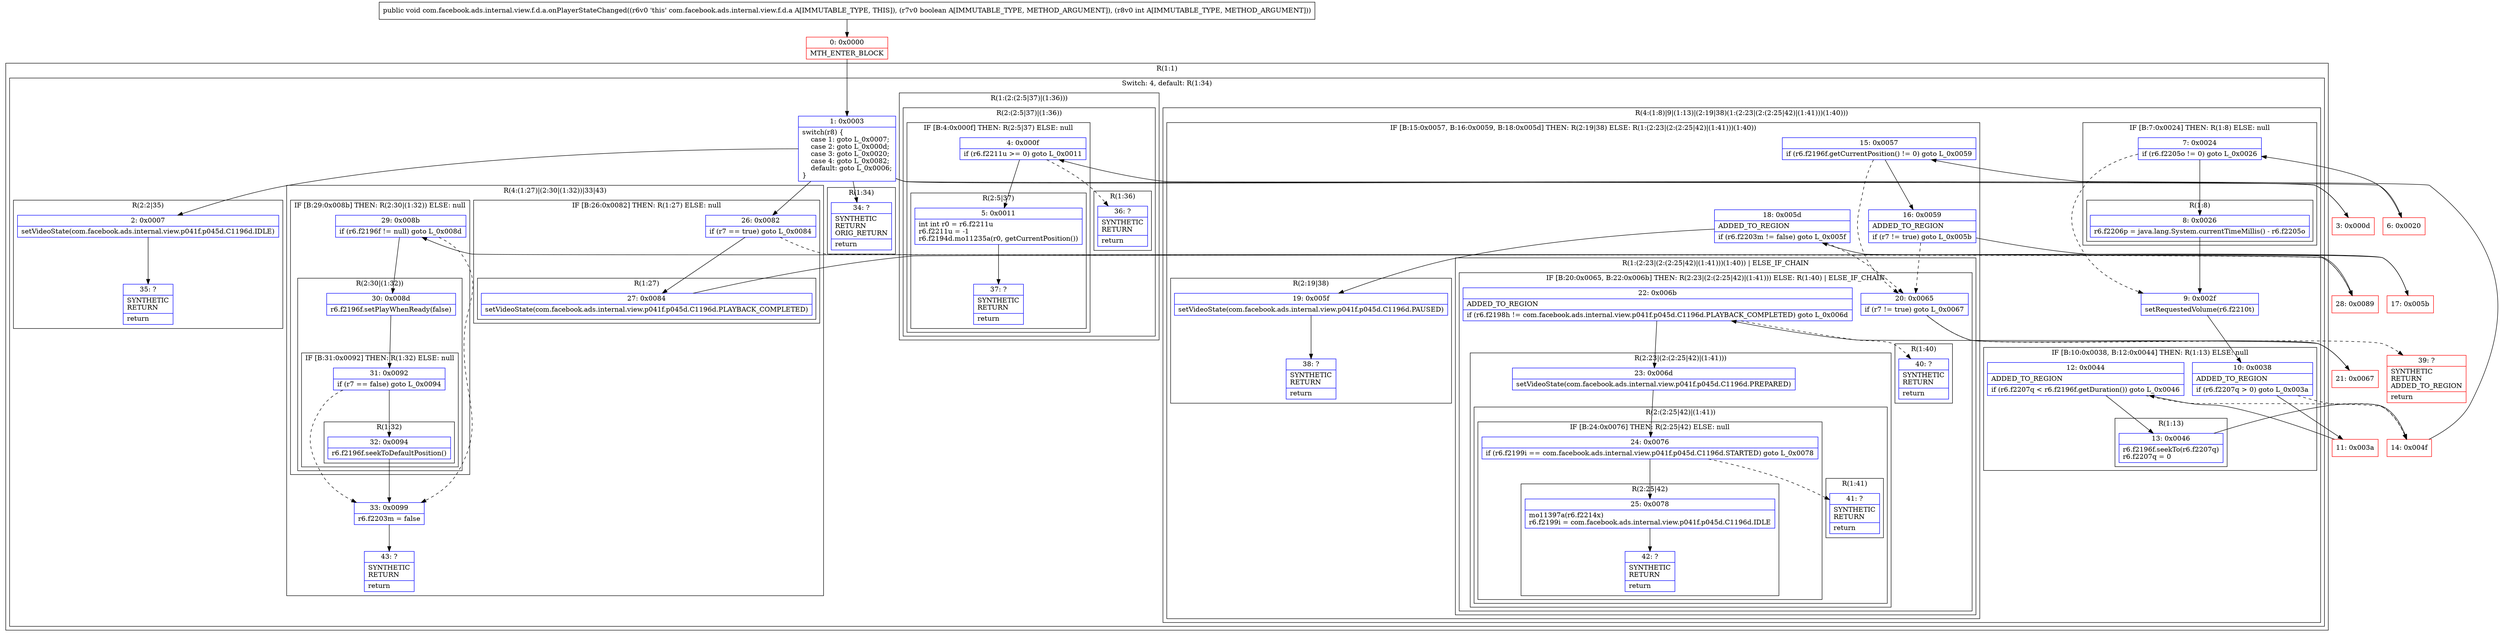 digraph "CFG forcom.facebook.ads.internal.view.f.d.a.onPlayerStateChanged(ZI)V" {
subgraph cluster_Region_1014091987 {
label = "R(1:1)";
node [shape=record,color=blue];
subgraph cluster_SwitchRegion_1034907970 {
label = "Switch: 4, default: R(1:34)";
node [shape=record,color=blue];
Node_1 [shape=record,label="{1\:\ 0x0003|switch(r8) \{\l    case 1: goto L_0x0007;\l    case 2: goto L_0x000d;\l    case 3: goto L_0x0020;\l    case 4: goto L_0x0082;\l    default: goto L_0x0006;\l\}\l}"];
subgraph cluster_Region_958117080 {
label = "R(2:2|35)";
node [shape=record,color=blue];
Node_2 [shape=record,label="{2\:\ 0x0007|setVideoState(com.facebook.ads.internal.view.p041f.p045d.C1196d.IDLE)\l}"];
Node_35 [shape=record,label="{35\:\ ?|SYNTHETIC\lRETURN\l|return\l}"];
}
subgraph cluster_Region_959462223 {
label = "R(1:(2:(2:5|37)|(1:36)))";
node [shape=record,color=blue];
subgraph cluster_Region_200639474 {
label = "R(2:(2:5|37)|(1:36))";
node [shape=record,color=blue];
subgraph cluster_IfRegion_1301726895 {
label = "IF [B:4:0x000f] THEN: R(2:5|37) ELSE: null";
node [shape=record,color=blue];
Node_4 [shape=record,label="{4\:\ 0x000f|if (r6.f2211u \>= 0) goto L_0x0011\l}"];
subgraph cluster_Region_1985477125 {
label = "R(2:5|37)";
node [shape=record,color=blue];
Node_5 [shape=record,label="{5\:\ 0x0011|int int r0 = r6.f2211u\lr6.f2211u = \-1\lr6.f2194d.mo11235a(r0, getCurrentPosition())\l}"];
Node_37 [shape=record,label="{37\:\ ?|SYNTHETIC\lRETURN\l|return\l}"];
}
}
subgraph cluster_Region_693044913 {
label = "R(1:36)";
node [shape=record,color=blue];
Node_36 [shape=record,label="{36\:\ ?|SYNTHETIC\lRETURN\l|return\l}"];
}
}
}
subgraph cluster_Region_287156884 {
label = "R(4:(1:8)|9|(1:13)|(2:19|38)(1:(2:23|(2:(2:25|42)|(1:41)))(1:40)))";
node [shape=record,color=blue];
subgraph cluster_IfRegion_911229270 {
label = "IF [B:7:0x0024] THEN: R(1:8) ELSE: null";
node [shape=record,color=blue];
Node_7 [shape=record,label="{7\:\ 0x0024|if (r6.f2205o != 0) goto L_0x0026\l}"];
subgraph cluster_Region_1292393101 {
label = "R(1:8)";
node [shape=record,color=blue];
Node_8 [shape=record,label="{8\:\ 0x0026|r6.f2206p = java.lang.System.currentTimeMillis() \- r6.f2205o\l}"];
}
}
Node_9 [shape=record,label="{9\:\ 0x002f|setRequestedVolume(r6.f2210t)\l}"];
subgraph cluster_IfRegion_472102675 {
label = "IF [B:10:0x0038, B:12:0x0044] THEN: R(1:13) ELSE: null";
node [shape=record,color=blue];
Node_10 [shape=record,label="{10\:\ 0x0038|ADDED_TO_REGION\l|if (r6.f2207q \> 0) goto L_0x003a\l}"];
Node_12 [shape=record,label="{12\:\ 0x0044|ADDED_TO_REGION\l|if (r6.f2207q \< r6.f2196f.getDuration()) goto L_0x0046\l}"];
subgraph cluster_Region_1612113673 {
label = "R(1:13)";
node [shape=record,color=blue];
Node_13 [shape=record,label="{13\:\ 0x0046|r6.f2196f.seekTo(r6.f2207q)\lr6.f2207q = 0\l}"];
}
}
subgraph cluster_IfRegion_1425559724 {
label = "IF [B:15:0x0057, B:16:0x0059, B:18:0x005d] THEN: R(2:19|38) ELSE: R(1:(2:23|(2:(2:25|42)|(1:41)))(1:40))";
node [shape=record,color=blue];
Node_15 [shape=record,label="{15\:\ 0x0057|if (r6.f2196f.getCurrentPosition() != 0) goto L_0x0059\l}"];
Node_16 [shape=record,label="{16\:\ 0x0059|ADDED_TO_REGION\l|if (r7 != true) goto L_0x005b\l}"];
Node_18 [shape=record,label="{18\:\ 0x005d|ADDED_TO_REGION\l|if (r6.f2203m != false) goto L_0x005f\l}"];
subgraph cluster_Region_1537979532 {
label = "R(2:19|38)";
node [shape=record,color=blue];
Node_19 [shape=record,label="{19\:\ 0x005f|setVideoState(com.facebook.ads.internal.view.p041f.p045d.C1196d.PAUSED)\l}"];
Node_38 [shape=record,label="{38\:\ ?|SYNTHETIC\lRETURN\l|return\l}"];
}
subgraph cluster_Region_1521556421 {
label = "R(1:(2:23|(2:(2:25|42)|(1:41)))(1:40)) | ELSE_IF_CHAIN\l";
node [shape=record,color=blue];
subgraph cluster_IfRegion_231248181 {
label = "IF [B:20:0x0065, B:22:0x006b] THEN: R(2:23|(2:(2:25|42)|(1:41))) ELSE: R(1:40) | ELSE_IF_CHAIN\l";
node [shape=record,color=blue];
Node_20 [shape=record,label="{20\:\ 0x0065|if (r7 != true) goto L_0x0067\l}"];
Node_22 [shape=record,label="{22\:\ 0x006b|ADDED_TO_REGION\l|if (r6.f2198h != com.facebook.ads.internal.view.p041f.p045d.C1196d.PLAYBACK_COMPLETED) goto L_0x006d\l}"];
subgraph cluster_Region_455335184 {
label = "R(2:23|(2:(2:25|42)|(1:41)))";
node [shape=record,color=blue];
Node_23 [shape=record,label="{23\:\ 0x006d|setVideoState(com.facebook.ads.internal.view.p041f.p045d.C1196d.PREPARED)\l}"];
subgraph cluster_Region_497685804 {
label = "R(2:(2:25|42)|(1:41))";
node [shape=record,color=blue];
subgraph cluster_IfRegion_1326926447 {
label = "IF [B:24:0x0076] THEN: R(2:25|42) ELSE: null";
node [shape=record,color=blue];
Node_24 [shape=record,label="{24\:\ 0x0076|if (r6.f2199i == com.facebook.ads.internal.view.p041f.p045d.C1196d.STARTED) goto L_0x0078\l}"];
subgraph cluster_Region_102706049 {
label = "R(2:25|42)";
node [shape=record,color=blue];
Node_25 [shape=record,label="{25\:\ 0x0078|mo11397a(r6.f2214x)\lr6.f2199i = com.facebook.ads.internal.view.p041f.p045d.C1196d.IDLE\l}"];
Node_42 [shape=record,label="{42\:\ ?|SYNTHETIC\lRETURN\l|return\l}"];
}
}
subgraph cluster_Region_55684367 {
label = "R(1:41)";
node [shape=record,color=blue];
Node_41 [shape=record,label="{41\:\ ?|SYNTHETIC\lRETURN\l|return\l}"];
}
}
}
subgraph cluster_Region_1310710588 {
label = "R(1:40)";
node [shape=record,color=blue];
Node_40 [shape=record,label="{40\:\ ?|SYNTHETIC\lRETURN\l|return\l}"];
}
}
}
}
}
subgraph cluster_Region_992912546 {
label = "R(4:(1:27)|(2:30|(1:32))|33|43)";
node [shape=record,color=blue];
subgraph cluster_IfRegion_1142080357 {
label = "IF [B:26:0x0082] THEN: R(1:27) ELSE: null";
node [shape=record,color=blue];
Node_26 [shape=record,label="{26\:\ 0x0082|if (r7 == true) goto L_0x0084\l}"];
subgraph cluster_Region_1252337469 {
label = "R(1:27)";
node [shape=record,color=blue];
Node_27 [shape=record,label="{27\:\ 0x0084|setVideoState(com.facebook.ads.internal.view.p041f.p045d.C1196d.PLAYBACK_COMPLETED)\l}"];
}
}
subgraph cluster_IfRegion_2060698478 {
label = "IF [B:29:0x008b] THEN: R(2:30|(1:32)) ELSE: null";
node [shape=record,color=blue];
Node_29 [shape=record,label="{29\:\ 0x008b|if (r6.f2196f != null) goto L_0x008d\l}"];
subgraph cluster_Region_882275106 {
label = "R(2:30|(1:32))";
node [shape=record,color=blue];
Node_30 [shape=record,label="{30\:\ 0x008d|r6.f2196f.setPlayWhenReady(false)\l}"];
subgraph cluster_IfRegion_1716361022 {
label = "IF [B:31:0x0092] THEN: R(1:32) ELSE: null";
node [shape=record,color=blue];
Node_31 [shape=record,label="{31\:\ 0x0092|if (r7 == false) goto L_0x0094\l}"];
subgraph cluster_Region_87218181 {
label = "R(1:32)";
node [shape=record,color=blue];
Node_32 [shape=record,label="{32\:\ 0x0094|r6.f2196f.seekToDefaultPosition()\l}"];
}
}
}
}
Node_33 [shape=record,label="{33\:\ 0x0099|r6.f2203m = false\l}"];
Node_43 [shape=record,label="{43\:\ ?|SYNTHETIC\lRETURN\l|return\l}"];
}
subgraph cluster_Region_1629397886 {
label = "R(1:34)";
node [shape=record,color=blue];
Node_34 [shape=record,label="{34\:\ ?|SYNTHETIC\lRETURN\lORIG_RETURN\l|return\l}"];
}
}
}
Node_0 [shape=record,color=red,label="{0\:\ 0x0000|MTH_ENTER_BLOCK\l}"];
Node_3 [shape=record,color=red,label="{3\:\ 0x000d}"];
Node_6 [shape=record,color=red,label="{6\:\ 0x0020}"];
Node_11 [shape=record,color=red,label="{11\:\ 0x003a}"];
Node_14 [shape=record,color=red,label="{14\:\ 0x004f}"];
Node_17 [shape=record,color=red,label="{17\:\ 0x005b}"];
Node_21 [shape=record,color=red,label="{21\:\ 0x0067}"];
Node_28 [shape=record,color=red,label="{28\:\ 0x0089}"];
Node_39 [shape=record,color=red,label="{39\:\ ?|SYNTHETIC\lRETURN\lADDED_TO_REGION\l|return\l}"];
MethodNode[shape=record,label="{public void com.facebook.ads.internal.view.f.d.a.onPlayerStateChanged((r6v0 'this' com.facebook.ads.internal.view.f.d.a A[IMMUTABLE_TYPE, THIS]), (r7v0 boolean A[IMMUTABLE_TYPE, METHOD_ARGUMENT]), (r8v0 int A[IMMUTABLE_TYPE, METHOD_ARGUMENT])) }"];
MethodNode -> Node_0;
Node_1 -> Node_2;
Node_1 -> Node_3;
Node_1 -> Node_6;
Node_1 -> Node_26;
Node_1 -> Node_34;
Node_2 -> Node_35;
Node_4 -> Node_5;
Node_4 -> Node_36[style=dashed];
Node_5 -> Node_37;
Node_7 -> Node_8;
Node_7 -> Node_9[style=dashed];
Node_8 -> Node_9;
Node_9 -> Node_10;
Node_10 -> Node_11;
Node_10 -> Node_14[style=dashed];
Node_12 -> Node_13;
Node_12 -> Node_14[style=dashed];
Node_13 -> Node_14;
Node_15 -> Node_16;
Node_15 -> Node_20[style=dashed];
Node_16 -> Node_17;
Node_16 -> Node_20[style=dashed];
Node_18 -> Node_19;
Node_18 -> Node_20[style=dashed];
Node_19 -> Node_38;
Node_20 -> Node_21;
Node_20 -> Node_39[style=dashed];
Node_22 -> Node_23;
Node_22 -> Node_40[style=dashed];
Node_23 -> Node_24;
Node_24 -> Node_25;
Node_24 -> Node_41[style=dashed];
Node_25 -> Node_42;
Node_26 -> Node_27;
Node_26 -> Node_28[style=dashed];
Node_27 -> Node_28;
Node_29 -> Node_30;
Node_29 -> Node_33[style=dashed];
Node_30 -> Node_31;
Node_31 -> Node_32;
Node_31 -> Node_33[style=dashed];
Node_32 -> Node_33;
Node_33 -> Node_43;
Node_0 -> Node_1;
Node_3 -> Node_4;
Node_6 -> Node_7;
Node_11 -> Node_12;
Node_14 -> Node_15;
Node_17 -> Node_18;
Node_21 -> Node_22;
Node_28 -> Node_29;
}

